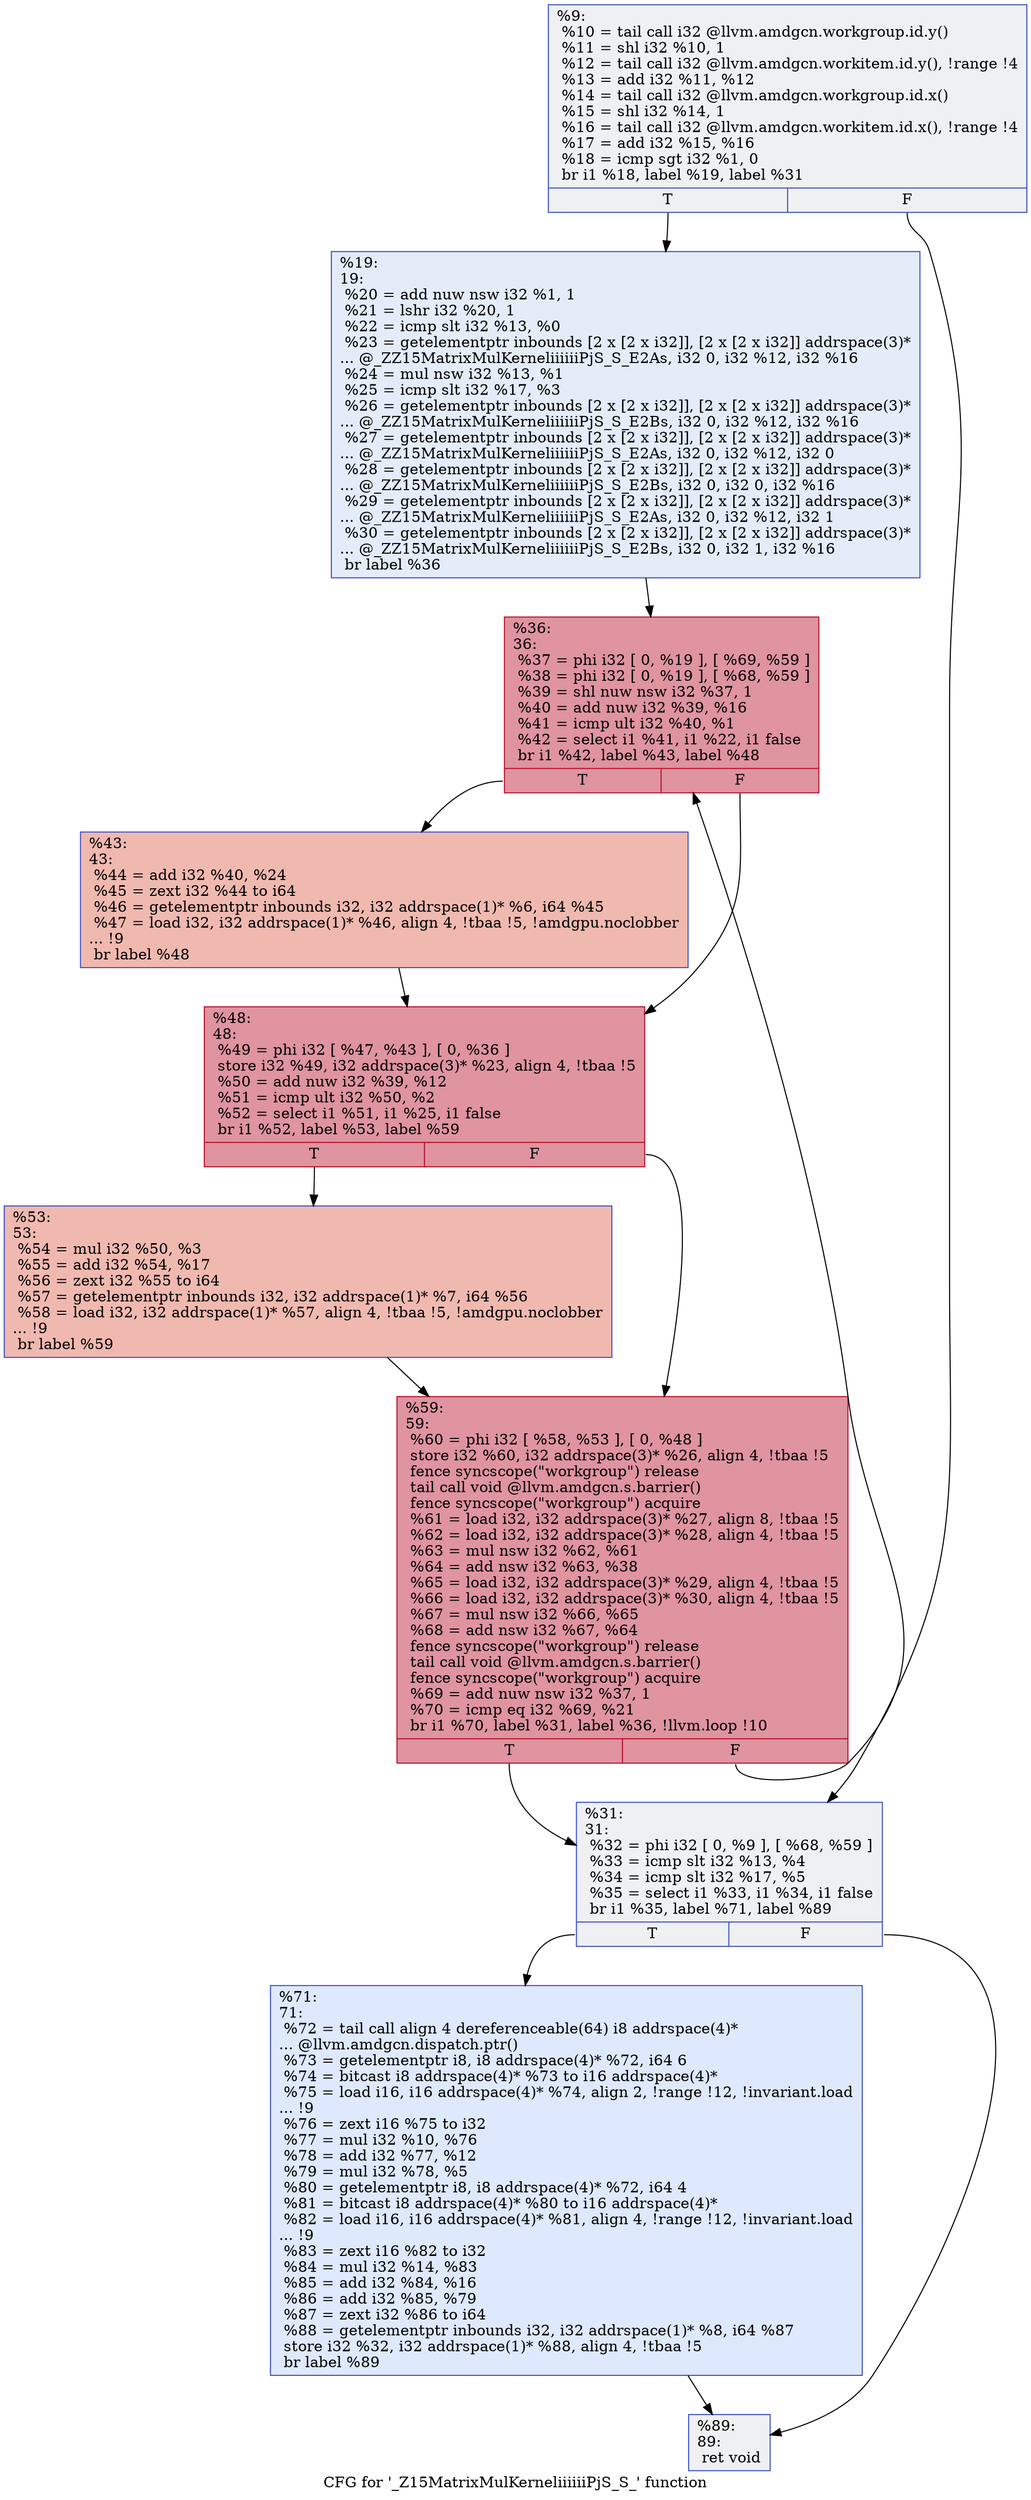 digraph "CFG for '_Z15MatrixMulKerneliiiiiiPjS_S_' function" {
	label="CFG for '_Z15MatrixMulKerneliiiiiiPjS_S_' function";

	Node0x49557a0 [shape=record,color="#3d50c3ff", style=filled, fillcolor="#d9dce170",label="{%9:\l  %10 = tail call i32 @llvm.amdgcn.workgroup.id.y()\l  %11 = shl i32 %10, 1\l  %12 = tail call i32 @llvm.amdgcn.workitem.id.y(), !range !4\l  %13 = add i32 %11, %12\l  %14 = tail call i32 @llvm.amdgcn.workgroup.id.x()\l  %15 = shl i32 %14, 1\l  %16 = tail call i32 @llvm.amdgcn.workitem.id.x(), !range !4\l  %17 = add i32 %15, %16\l  %18 = icmp sgt i32 %1, 0\l  br i1 %18, label %19, label %31\l|{<s0>T|<s1>F}}"];
	Node0x49557a0:s0 -> Node0x49581c0;
	Node0x49557a0:s1 -> Node0x4958250;
	Node0x49581c0 [shape=record,color="#3d50c3ff", style=filled, fillcolor="#c1d4f470",label="{%19:\l19:                                               \l  %20 = add nuw nsw i32 %1, 1\l  %21 = lshr i32 %20, 1\l  %22 = icmp slt i32 %13, %0\l  %23 = getelementptr inbounds [2 x [2 x i32]], [2 x [2 x i32]] addrspace(3)*\l... @_ZZ15MatrixMulKerneliiiiiiPjS_S_E2As, i32 0, i32 %12, i32 %16\l  %24 = mul nsw i32 %13, %1\l  %25 = icmp slt i32 %17, %3\l  %26 = getelementptr inbounds [2 x [2 x i32]], [2 x [2 x i32]] addrspace(3)*\l... @_ZZ15MatrixMulKerneliiiiiiPjS_S_E2Bs, i32 0, i32 %12, i32 %16\l  %27 = getelementptr inbounds [2 x [2 x i32]], [2 x [2 x i32]] addrspace(3)*\l... @_ZZ15MatrixMulKerneliiiiiiPjS_S_E2As, i32 0, i32 %12, i32 0\l  %28 = getelementptr inbounds [2 x [2 x i32]], [2 x [2 x i32]] addrspace(3)*\l... @_ZZ15MatrixMulKerneliiiiiiPjS_S_E2Bs, i32 0, i32 0, i32 %16\l  %29 = getelementptr inbounds [2 x [2 x i32]], [2 x [2 x i32]] addrspace(3)*\l... @_ZZ15MatrixMulKerneliiiiiiPjS_S_E2As, i32 0, i32 %12, i32 1\l  %30 = getelementptr inbounds [2 x [2 x i32]], [2 x [2 x i32]] addrspace(3)*\l... @_ZZ15MatrixMulKerneliiiiiiPjS_S_E2Bs, i32 0, i32 1, i32 %16\l  br label %36\l}"];
	Node0x49581c0 -> Node0x4958590;
	Node0x4958250 [shape=record,color="#3d50c3ff", style=filled, fillcolor="#d9dce170",label="{%31:\l31:                                               \l  %32 = phi i32 [ 0, %9 ], [ %68, %59 ]\l  %33 = icmp slt i32 %13, %4\l  %34 = icmp slt i32 %17, %5\l  %35 = select i1 %33, i1 %34, i1 false\l  br i1 %35, label %71, label %89\l|{<s0>T|<s1>F}}"];
	Node0x4958250:s0 -> Node0x49580b0;
	Node0x4958250:s1 -> Node0x4959180;
	Node0x4958590 [shape=record,color="#b70d28ff", style=filled, fillcolor="#b70d2870",label="{%36:\l36:                                               \l  %37 = phi i32 [ 0, %19 ], [ %69, %59 ]\l  %38 = phi i32 [ 0, %19 ], [ %68, %59 ]\l  %39 = shl nuw nsw i32 %37, 1\l  %40 = add nuw i32 %39, %16\l  %41 = icmp ult i32 %40, %1\l  %42 = select i1 %41, i1 %22, i1 false\l  br i1 %42, label %43, label %48\l|{<s0>T|<s1>F}}"];
	Node0x4958590:s0 -> Node0x49596b0;
	Node0x4958590:s1 -> Node0x4959740;
	Node0x49596b0 [shape=record,color="#3d50c3ff", style=filled, fillcolor="#de614d70",label="{%43:\l43:                                               \l  %44 = add i32 %40, %24\l  %45 = zext i32 %44 to i64\l  %46 = getelementptr inbounds i32, i32 addrspace(1)* %6, i64 %45\l  %47 = load i32, i32 addrspace(1)* %46, align 4, !tbaa !5, !amdgpu.noclobber\l... !9\l  br label %48\l}"];
	Node0x49596b0 -> Node0x4959740;
	Node0x4959740 [shape=record,color="#b70d28ff", style=filled, fillcolor="#b70d2870",label="{%48:\l48:                                               \l  %49 = phi i32 [ %47, %43 ], [ 0, %36 ]\l  store i32 %49, i32 addrspace(3)* %23, align 4, !tbaa !5\l  %50 = add nuw i32 %39, %12\l  %51 = icmp ult i32 %50, %2\l  %52 = select i1 %51, i1 %25, i1 false\l  br i1 %52, label %53, label %59\l|{<s0>T|<s1>F}}"];
	Node0x4959740:s0 -> Node0x495a6d0;
	Node0x4959740:s1 -> Node0x4958cb0;
	Node0x495a6d0 [shape=record,color="#3d50c3ff", style=filled, fillcolor="#de614d70",label="{%53:\l53:                                               \l  %54 = mul i32 %50, %3\l  %55 = add i32 %54, %17\l  %56 = zext i32 %55 to i64\l  %57 = getelementptr inbounds i32, i32 addrspace(1)* %7, i64 %56\l  %58 = load i32, i32 addrspace(1)* %57, align 4, !tbaa !5, !amdgpu.noclobber\l... !9\l  br label %59\l}"];
	Node0x495a6d0 -> Node0x4958cb0;
	Node0x4958cb0 [shape=record,color="#b70d28ff", style=filled, fillcolor="#b70d2870",label="{%59:\l59:                                               \l  %60 = phi i32 [ %58, %53 ], [ 0, %48 ]\l  store i32 %60, i32 addrspace(3)* %26, align 4, !tbaa !5\l  fence syncscope(\"workgroup\") release\l  tail call void @llvm.amdgcn.s.barrier()\l  fence syncscope(\"workgroup\") acquire\l  %61 = load i32, i32 addrspace(3)* %27, align 8, !tbaa !5\l  %62 = load i32, i32 addrspace(3)* %28, align 4, !tbaa !5\l  %63 = mul nsw i32 %62, %61\l  %64 = add nsw i32 %63, %38\l  %65 = load i32, i32 addrspace(3)* %29, align 4, !tbaa !5\l  %66 = load i32, i32 addrspace(3)* %30, align 4, !tbaa !5\l  %67 = mul nsw i32 %66, %65\l  %68 = add nsw i32 %67, %64\l  fence syncscope(\"workgroup\") release\l  tail call void @llvm.amdgcn.s.barrier()\l  fence syncscope(\"workgroup\") acquire\l  %69 = add nuw nsw i32 %37, 1\l  %70 = icmp eq i32 %69, %21\l  br i1 %70, label %31, label %36, !llvm.loop !10\l|{<s0>T|<s1>F}}"];
	Node0x4958cb0:s0 -> Node0x4958250;
	Node0x4958cb0:s1 -> Node0x4958590;
	Node0x49580b0 [shape=record,color="#3d50c3ff", style=filled, fillcolor="#b5cdfa70",label="{%71:\l71:                                               \l  %72 = tail call align 4 dereferenceable(64) i8 addrspace(4)*\l... @llvm.amdgcn.dispatch.ptr()\l  %73 = getelementptr i8, i8 addrspace(4)* %72, i64 6\l  %74 = bitcast i8 addrspace(4)* %73 to i16 addrspace(4)*\l  %75 = load i16, i16 addrspace(4)* %74, align 2, !range !12, !invariant.load\l... !9\l  %76 = zext i16 %75 to i32\l  %77 = mul i32 %10, %76\l  %78 = add i32 %77, %12\l  %79 = mul i32 %78, %5\l  %80 = getelementptr i8, i8 addrspace(4)* %72, i64 4\l  %81 = bitcast i8 addrspace(4)* %80 to i16 addrspace(4)*\l  %82 = load i16, i16 addrspace(4)* %81, align 4, !range !12, !invariant.load\l... !9\l  %83 = zext i16 %82 to i32\l  %84 = mul i32 %14, %83\l  %85 = add i32 %84, %16\l  %86 = add i32 %85, %79\l  %87 = zext i32 %86 to i64\l  %88 = getelementptr inbounds i32, i32 addrspace(1)* %8, i64 %87\l  store i32 %32, i32 addrspace(1)* %88, align 4, !tbaa !5\l  br label %89\l}"];
	Node0x49580b0 -> Node0x4959180;
	Node0x4959180 [shape=record,color="#3d50c3ff", style=filled, fillcolor="#d9dce170",label="{%89:\l89:                                               \l  ret void\l}"];
}
